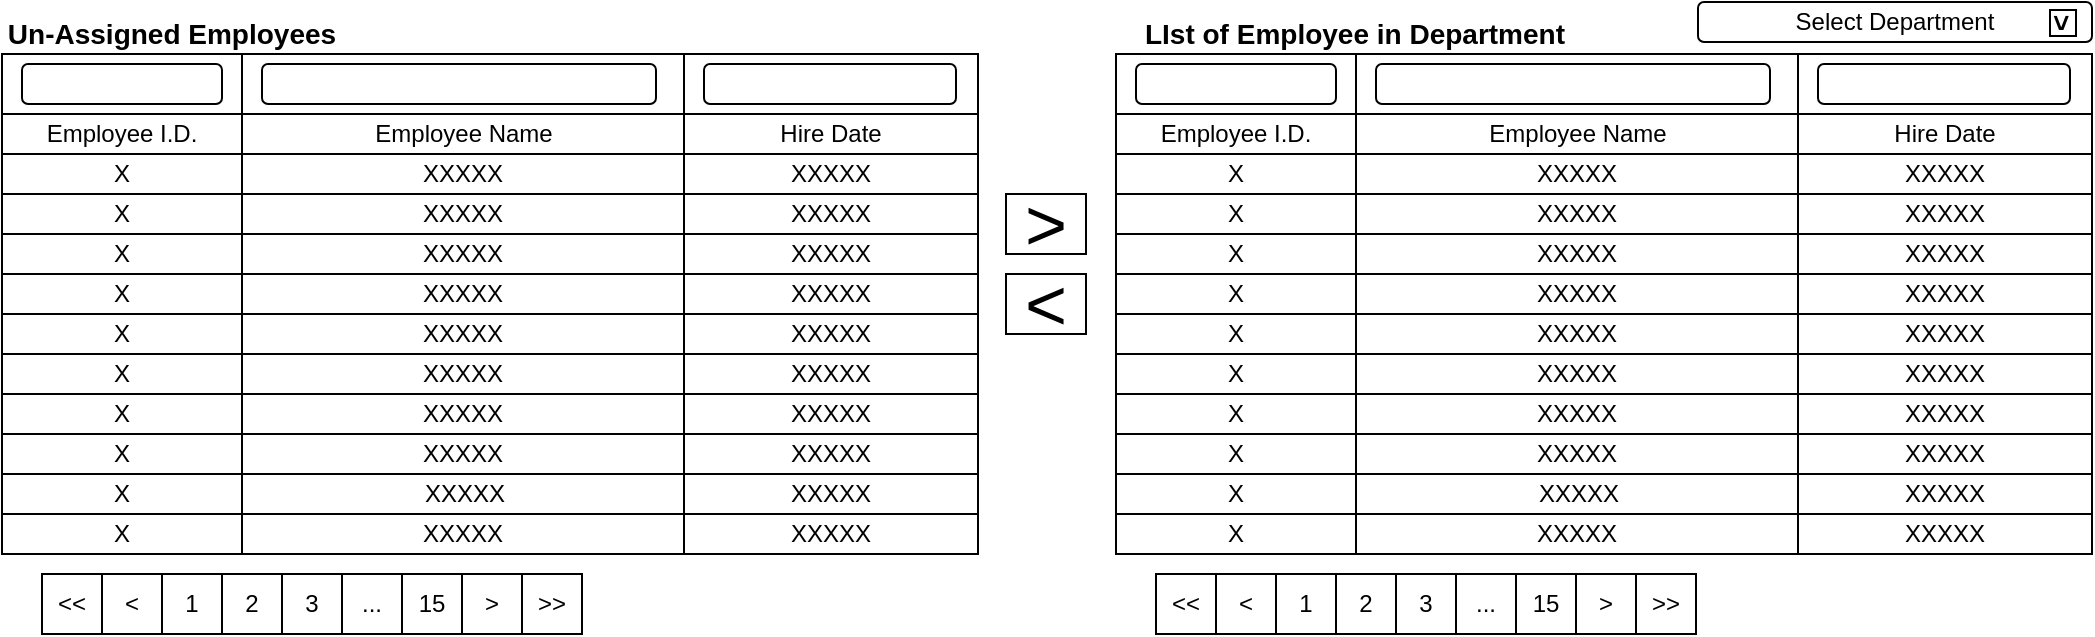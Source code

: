 <mxfile version="12.4.2" type="device" pages="1"><diagram id="bL0WwkCuKKonCKTU5HaB" name="Page-1"><mxGraphModel dx="1086" dy="494" grid="0" gridSize="10" guides="1" tooltips="1" connect="1" arrows="1" fold="1" page="0" pageScale="1" pageWidth="850" pageHeight="1100" math="0" shadow="0"><root><mxCell id="0"/><mxCell id="1" parent="0"/><mxCell id="B8XnHveXFob2aplnVtOJ-1" value="Employee Name" style="rounded=0;whiteSpace=wrap;html=1;" parent="1" vertex="1"><mxGeometry x="240" y="90" width="222" height="20" as="geometry"/></mxCell><mxCell id="B8XnHveXFob2aplnVtOJ-2" value="Employee I.D." style="rounded=0;whiteSpace=wrap;html=1;" parent="1" vertex="1"><mxGeometry x="120" y="90" width="120" height="20" as="geometry"/></mxCell><mxCell id="B8XnHveXFob2aplnVtOJ-3" value="Hire Date" style="rounded=0;whiteSpace=wrap;html=1;" parent="1" vertex="1"><mxGeometry x="461" y="90" width="147" height="20" as="geometry"/></mxCell><mxCell id="B8XnHveXFob2aplnVtOJ-8" value="XXXXX" style="rounded=0;whiteSpace=wrap;html=1;" parent="1" vertex="1"><mxGeometry x="240" y="110" width="221" height="20" as="geometry"/></mxCell><mxCell id="B8XnHveXFob2aplnVtOJ-9" value="X" style="rounded=0;whiteSpace=wrap;html=1;" parent="1" vertex="1"><mxGeometry x="120" y="110" width="120" height="20" as="geometry"/></mxCell><mxCell id="B8XnHveXFob2aplnVtOJ-10" value="XXXXX" style="rounded=0;whiteSpace=wrap;html=1;" parent="1" vertex="1"><mxGeometry x="461" y="110" width="147" height="20" as="geometry"/></mxCell><mxCell id="B8XnHveXFob2aplnVtOJ-22" value="" style="rounded=0;whiteSpace=wrap;html=1;" parent="1" vertex="1"><mxGeometry x="240" y="60" width="222" height="30" as="geometry"/></mxCell><mxCell id="B8XnHveXFob2aplnVtOJ-23" value="" style="rounded=0;whiteSpace=wrap;html=1;" parent="1" vertex="1"><mxGeometry x="120" y="60" width="120" height="30" as="geometry"/></mxCell><mxCell id="B8XnHveXFob2aplnVtOJ-24" value="" style="rounded=0;whiteSpace=wrap;html=1;" parent="1" vertex="1"><mxGeometry x="461" y="60" width="147" height="30" as="geometry"/></mxCell><mxCell id="B8XnHveXFob2aplnVtOJ-29" value="" style="rounded=1;whiteSpace=wrap;html=1;" parent="1" vertex="1"><mxGeometry x="130" y="65" width="100" height="20" as="geometry"/></mxCell><mxCell id="B8XnHveXFob2aplnVtOJ-30" value="" style="rounded=1;whiteSpace=wrap;html=1;" parent="1" vertex="1"><mxGeometry x="250" y="65" width="197" height="20" as="geometry"/></mxCell><mxCell id="B8XnHveXFob2aplnVtOJ-31" value="" style="rounded=1;whiteSpace=wrap;html=1;" parent="1" vertex="1"><mxGeometry x="471" y="65" width="126" height="20" as="geometry"/></mxCell><mxCell id="B8XnHveXFob2aplnVtOJ-37" value="&lt;font style=&quot;font-size: 36px&quot;&gt;&amp;gt;&lt;/font&gt;" style="rounded=0;whiteSpace=wrap;html=1;" parent="1" vertex="1"><mxGeometry x="622" y="130" width="40" height="30" as="geometry"/></mxCell><mxCell id="B8XnHveXFob2aplnVtOJ-47" value="XXXXX" style="rounded=0;whiteSpace=wrap;html=1;" parent="1" vertex="1"><mxGeometry x="240" y="130" width="221" height="20" as="geometry"/></mxCell><mxCell id="B8XnHveXFob2aplnVtOJ-48" value="X" style="rounded=0;whiteSpace=wrap;html=1;" parent="1" vertex="1"><mxGeometry x="120" y="130" width="120" height="20" as="geometry"/></mxCell><mxCell id="B8XnHveXFob2aplnVtOJ-49" value="XXXXX" style="rounded=0;whiteSpace=wrap;html=1;" parent="1" vertex="1"><mxGeometry x="461" y="130" width="147" height="20" as="geometry"/></mxCell><mxCell id="B8XnHveXFob2aplnVtOJ-54" value="XXXXX" style="rounded=0;whiteSpace=wrap;html=1;" parent="1" vertex="1"><mxGeometry x="240" y="150" width="221" height="20" as="geometry"/></mxCell><mxCell id="B8XnHveXFob2aplnVtOJ-55" value="X" style="rounded=0;whiteSpace=wrap;html=1;" parent="1" vertex="1"><mxGeometry x="120" y="150" width="120" height="20" as="geometry"/></mxCell><mxCell id="B8XnHveXFob2aplnVtOJ-56" value="XXXXX" style="rounded=0;whiteSpace=wrap;html=1;" parent="1" vertex="1"><mxGeometry x="461" y="150" width="147" height="20" as="geometry"/></mxCell><mxCell id="B8XnHveXFob2aplnVtOJ-61" value="XXXXX" style="rounded=0;whiteSpace=wrap;html=1;" parent="1" vertex="1"><mxGeometry x="240" y="170" width="221" height="20" as="geometry"/></mxCell><mxCell id="B8XnHveXFob2aplnVtOJ-62" value="X" style="rounded=0;whiteSpace=wrap;html=1;" parent="1" vertex="1"><mxGeometry x="120" y="170" width="120" height="20" as="geometry"/></mxCell><mxCell id="B8XnHveXFob2aplnVtOJ-63" value="XXXXX" style="rounded=0;whiteSpace=wrap;html=1;" parent="1" vertex="1"><mxGeometry x="461" y="170" width="147" height="20" as="geometry"/></mxCell><mxCell id="B8XnHveXFob2aplnVtOJ-68" value="XXXXX" style="rounded=0;whiteSpace=wrap;html=1;" parent="1" vertex="1"><mxGeometry x="240" y="190" width="221" height="20" as="geometry"/></mxCell><mxCell id="B8XnHveXFob2aplnVtOJ-69" value="X" style="rounded=0;whiteSpace=wrap;html=1;" parent="1" vertex="1"><mxGeometry x="120" y="190" width="120" height="20" as="geometry"/></mxCell><mxCell id="B8XnHveXFob2aplnVtOJ-70" value="XXXXX" style="rounded=0;whiteSpace=wrap;html=1;" parent="1" vertex="1"><mxGeometry x="461" y="190" width="147" height="20" as="geometry"/></mxCell><mxCell id="B8XnHveXFob2aplnVtOJ-83" value="XXXXX" style="rounded=0;whiteSpace=wrap;html=1;" parent="1" vertex="1"><mxGeometry x="240" y="210" width="221" height="20" as="geometry"/></mxCell><mxCell id="B8XnHveXFob2aplnVtOJ-84" value="X" style="rounded=0;whiteSpace=wrap;html=1;" parent="1" vertex="1"><mxGeometry x="120" y="210" width="120" height="20" as="geometry"/></mxCell><mxCell id="B8XnHveXFob2aplnVtOJ-85" value="XXXXX" style="rounded=0;whiteSpace=wrap;html=1;" parent="1" vertex="1"><mxGeometry x="461" y="210" width="147" height="20" as="geometry"/></mxCell><mxCell id="B8XnHveXFob2aplnVtOJ-90" value="XXXXX" style="rounded=0;whiteSpace=wrap;html=1;" parent="1" vertex="1"><mxGeometry x="240" y="230" width="221" height="20" as="geometry"/></mxCell><mxCell id="B8XnHveXFob2aplnVtOJ-91" value="X" style="rounded=0;whiteSpace=wrap;html=1;" parent="1" vertex="1"><mxGeometry x="120" y="230" width="120" height="20" as="geometry"/></mxCell><mxCell id="B8XnHveXFob2aplnVtOJ-92" value="XXXXX" style="rounded=0;whiteSpace=wrap;html=1;" parent="1" vertex="1"><mxGeometry x="461" y="230" width="147" height="20" as="geometry"/></mxCell><mxCell id="B8XnHveXFob2aplnVtOJ-97" value="XXXXX" style="rounded=0;whiteSpace=wrap;html=1;" parent="1" vertex="1"><mxGeometry x="240" y="250" width="221" height="20" as="geometry"/></mxCell><mxCell id="B8XnHveXFob2aplnVtOJ-98" value="X" style="rounded=0;whiteSpace=wrap;html=1;" parent="1" vertex="1"><mxGeometry x="120" y="250" width="120" height="20" as="geometry"/></mxCell><mxCell id="B8XnHveXFob2aplnVtOJ-99" value="XXXXX" style="rounded=0;whiteSpace=wrap;html=1;" parent="1" vertex="1"><mxGeometry x="461" y="250" width="147" height="20" as="geometry"/></mxCell><mxCell id="B8XnHveXFob2aplnVtOJ-104" value="XXXXX" style="rounded=0;whiteSpace=wrap;html=1;" parent="1" vertex="1"><mxGeometry x="240" y="270" width="223" height="20" as="geometry"/></mxCell><mxCell id="B8XnHveXFob2aplnVtOJ-105" value="X" style="rounded=0;whiteSpace=wrap;html=1;" parent="1" vertex="1"><mxGeometry x="120" y="270" width="120" height="20" as="geometry"/></mxCell><mxCell id="B8XnHveXFob2aplnVtOJ-106" value="XXXXX" style="rounded=0;whiteSpace=wrap;html=1;" parent="1" vertex="1"><mxGeometry x="461" y="270" width="147" height="20" as="geometry"/></mxCell><mxCell id="B8XnHveXFob2aplnVtOJ-111" value="XXXXX" style="rounded=0;whiteSpace=wrap;html=1;" parent="1" vertex="1"><mxGeometry x="240" y="290" width="221" height="20" as="geometry"/></mxCell><mxCell id="B8XnHveXFob2aplnVtOJ-112" value="X" style="rounded=0;whiteSpace=wrap;html=1;" parent="1" vertex="1"><mxGeometry x="120" y="290" width="120" height="20" as="geometry"/></mxCell><mxCell id="B8XnHveXFob2aplnVtOJ-113" value="XXXXX" style="rounded=0;whiteSpace=wrap;html=1;" parent="1" vertex="1"><mxGeometry x="461" y="290" width="147" height="20" as="geometry"/></mxCell><mxCell id="B8XnHveXFob2aplnVtOJ-118" value="&amp;lt;&amp;lt;" style="whiteSpace=wrap;html=1;aspect=fixed;" parent="1" vertex="1"><mxGeometry x="140" y="320" width="30" height="30" as="geometry"/></mxCell><mxCell id="B8XnHveXFob2aplnVtOJ-119" value="&amp;lt;" style="whiteSpace=wrap;html=1;aspect=fixed;" parent="1" vertex="1"><mxGeometry x="170" y="320" width="30" height="30" as="geometry"/></mxCell><mxCell id="B8XnHveXFob2aplnVtOJ-120" value="1" style="whiteSpace=wrap;html=1;aspect=fixed;" parent="1" vertex="1"><mxGeometry x="200" y="320" width="30" height="30" as="geometry"/></mxCell><mxCell id="B8XnHveXFob2aplnVtOJ-121" value="2" style="whiteSpace=wrap;html=1;aspect=fixed;" parent="1" vertex="1"><mxGeometry x="230" y="320" width="30" height="30" as="geometry"/></mxCell><mxCell id="B8XnHveXFob2aplnVtOJ-122" value="3" style="whiteSpace=wrap;html=1;aspect=fixed;" parent="1" vertex="1"><mxGeometry x="260" y="320" width="30" height="30" as="geometry"/></mxCell><mxCell id="B8XnHveXFob2aplnVtOJ-123" value="..." style="whiteSpace=wrap;html=1;aspect=fixed;" parent="1" vertex="1"><mxGeometry x="290" y="320" width="30" height="30" as="geometry"/></mxCell><mxCell id="B8XnHveXFob2aplnVtOJ-124" value="15" style="whiteSpace=wrap;html=1;aspect=fixed;" parent="1" vertex="1"><mxGeometry x="320" y="320" width="30" height="30" as="geometry"/></mxCell><mxCell id="B8XnHveXFob2aplnVtOJ-125" value="&lt;span style=&quot;font-size: 14px&quot;&gt;&lt;b&gt;Un-Assigned Employees&lt;/b&gt;&lt;/span&gt;" style="text;html=1;strokeColor=none;fillColor=none;align=center;verticalAlign=middle;whiteSpace=wrap;rounded=0;" parent="1" vertex="1"><mxGeometry x="120" y="40" width="170" height="20" as="geometry"/></mxCell><mxCell id="B8XnHveXFob2aplnVtOJ-127" value="&amp;gt;" style="whiteSpace=wrap;html=1;aspect=fixed;" parent="1" vertex="1"><mxGeometry x="350" y="320" width="30" height="30" as="geometry"/></mxCell><mxCell id="B8XnHveXFob2aplnVtOJ-128" value="&amp;gt;&amp;gt;" style="whiteSpace=wrap;html=1;aspect=fixed;" parent="1" vertex="1"><mxGeometry x="380" y="320" width="30" height="30" as="geometry"/></mxCell><mxCell id="3nHQ1I-ev7bmTNXEDP1s-2" value="&lt;font style=&quot;font-size: 36px&quot;&gt;&amp;lt;&lt;/font&gt;" style="rounded=0;whiteSpace=wrap;html=1;" parent="1" vertex="1"><mxGeometry x="622" y="170" width="40" height="30" as="geometry"/></mxCell><mxCell id="avX0c_BbqLqslwnBrZFe-1" value="Employee Name" style="rounded=0;whiteSpace=wrap;html=1;" vertex="1" parent="1"><mxGeometry x="797" y="90" width="222" height="20" as="geometry"/></mxCell><mxCell id="avX0c_BbqLqslwnBrZFe-2" value="Employee I.D." style="rounded=0;whiteSpace=wrap;html=1;" vertex="1" parent="1"><mxGeometry x="677" y="90" width="120" height="20" as="geometry"/></mxCell><mxCell id="avX0c_BbqLqslwnBrZFe-3" value="Hire Date" style="rounded=0;whiteSpace=wrap;html=1;" vertex="1" parent="1"><mxGeometry x="1018" y="90" width="147" height="20" as="geometry"/></mxCell><mxCell id="avX0c_BbqLqslwnBrZFe-4" value="XXXXX" style="rounded=0;whiteSpace=wrap;html=1;" vertex="1" parent="1"><mxGeometry x="797" y="110" width="221" height="20" as="geometry"/></mxCell><mxCell id="avX0c_BbqLqslwnBrZFe-5" value="X" style="rounded=0;whiteSpace=wrap;html=1;" vertex="1" parent="1"><mxGeometry x="677" y="110" width="120" height="20" as="geometry"/></mxCell><mxCell id="avX0c_BbqLqslwnBrZFe-6" value="XXXXX" style="rounded=0;whiteSpace=wrap;html=1;" vertex="1" parent="1"><mxGeometry x="1018" y="110" width="147" height="20" as="geometry"/></mxCell><mxCell id="avX0c_BbqLqslwnBrZFe-7" value="" style="rounded=0;whiteSpace=wrap;html=1;" vertex="1" parent="1"><mxGeometry x="797" y="60" width="222" height="30" as="geometry"/></mxCell><mxCell id="avX0c_BbqLqslwnBrZFe-8" value="" style="rounded=0;whiteSpace=wrap;html=1;" vertex="1" parent="1"><mxGeometry x="677" y="60" width="120" height="30" as="geometry"/></mxCell><mxCell id="avX0c_BbqLqslwnBrZFe-9" value="" style="rounded=0;whiteSpace=wrap;html=1;" vertex="1" parent="1"><mxGeometry x="1018" y="60" width="147" height="30" as="geometry"/></mxCell><mxCell id="avX0c_BbqLqslwnBrZFe-10" value="" style="rounded=1;whiteSpace=wrap;html=1;" vertex="1" parent="1"><mxGeometry x="687" y="65" width="100" height="20" as="geometry"/></mxCell><mxCell id="avX0c_BbqLqslwnBrZFe-11" value="" style="rounded=1;whiteSpace=wrap;html=1;" vertex="1" parent="1"><mxGeometry x="807" y="65" width="197" height="20" as="geometry"/></mxCell><mxCell id="avX0c_BbqLqslwnBrZFe-12" value="" style="rounded=1;whiteSpace=wrap;html=1;" vertex="1" parent="1"><mxGeometry x="1028" y="65" width="126" height="20" as="geometry"/></mxCell><mxCell id="avX0c_BbqLqslwnBrZFe-13" value="XXXXX" style="rounded=0;whiteSpace=wrap;html=1;" vertex="1" parent="1"><mxGeometry x="797" y="130" width="221" height="20" as="geometry"/></mxCell><mxCell id="avX0c_BbqLqslwnBrZFe-14" value="X" style="rounded=0;whiteSpace=wrap;html=1;" vertex="1" parent="1"><mxGeometry x="677" y="130" width="120" height="20" as="geometry"/></mxCell><mxCell id="avX0c_BbqLqslwnBrZFe-15" value="XXXXX" style="rounded=0;whiteSpace=wrap;html=1;" vertex="1" parent="1"><mxGeometry x="1018" y="130" width="147" height="20" as="geometry"/></mxCell><mxCell id="avX0c_BbqLqslwnBrZFe-16" value="XXXXX" style="rounded=0;whiteSpace=wrap;html=1;" vertex="1" parent="1"><mxGeometry x="797" y="150" width="221" height="20" as="geometry"/></mxCell><mxCell id="avX0c_BbqLqslwnBrZFe-17" value="X" style="rounded=0;whiteSpace=wrap;html=1;" vertex="1" parent="1"><mxGeometry x="677" y="150" width="120" height="20" as="geometry"/></mxCell><mxCell id="avX0c_BbqLqslwnBrZFe-18" value="XXXXX" style="rounded=0;whiteSpace=wrap;html=1;" vertex="1" parent="1"><mxGeometry x="1018" y="150" width="147" height="20" as="geometry"/></mxCell><mxCell id="avX0c_BbqLqslwnBrZFe-19" value="XXXXX" style="rounded=0;whiteSpace=wrap;html=1;" vertex="1" parent="1"><mxGeometry x="797" y="170" width="221" height="20" as="geometry"/></mxCell><mxCell id="avX0c_BbqLqslwnBrZFe-20" value="X" style="rounded=0;whiteSpace=wrap;html=1;" vertex="1" parent="1"><mxGeometry x="677" y="170" width="120" height="20" as="geometry"/></mxCell><mxCell id="avX0c_BbqLqslwnBrZFe-21" value="XXXXX" style="rounded=0;whiteSpace=wrap;html=1;" vertex="1" parent="1"><mxGeometry x="1018" y="170" width="147" height="20" as="geometry"/></mxCell><mxCell id="avX0c_BbqLqslwnBrZFe-22" value="XXXXX" style="rounded=0;whiteSpace=wrap;html=1;" vertex="1" parent="1"><mxGeometry x="797" y="190" width="221" height="20" as="geometry"/></mxCell><mxCell id="avX0c_BbqLqslwnBrZFe-23" value="X" style="rounded=0;whiteSpace=wrap;html=1;" vertex="1" parent="1"><mxGeometry x="677" y="190" width="120" height="20" as="geometry"/></mxCell><mxCell id="avX0c_BbqLqslwnBrZFe-24" value="XXXXX" style="rounded=0;whiteSpace=wrap;html=1;" vertex="1" parent="1"><mxGeometry x="1018" y="190" width="147" height="20" as="geometry"/></mxCell><mxCell id="avX0c_BbqLqslwnBrZFe-25" value="XXXXX" style="rounded=0;whiteSpace=wrap;html=1;" vertex="1" parent="1"><mxGeometry x="797" y="210" width="221" height="20" as="geometry"/></mxCell><mxCell id="avX0c_BbqLqslwnBrZFe-26" value="X" style="rounded=0;whiteSpace=wrap;html=1;" vertex="1" parent="1"><mxGeometry x="677" y="210" width="120" height="20" as="geometry"/></mxCell><mxCell id="avX0c_BbqLqslwnBrZFe-27" value="XXXXX" style="rounded=0;whiteSpace=wrap;html=1;" vertex="1" parent="1"><mxGeometry x="1018" y="210" width="147" height="20" as="geometry"/></mxCell><mxCell id="avX0c_BbqLqslwnBrZFe-28" value="XXXXX" style="rounded=0;whiteSpace=wrap;html=1;" vertex="1" parent="1"><mxGeometry x="797" y="230" width="221" height="20" as="geometry"/></mxCell><mxCell id="avX0c_BbqLqslwnBrZFe-29" value="X" style="rounded=0;whiteSpace=wrap;html=1;" vertex="1" parent="1"><mxGeometry x="677" y="230" width="120" height="20" as="geometry"/></mxCell><mxCell id="avX0c_BbqLqslwnBrZFe-30" value="XXXXX" style="rounded=0;whiteSpace=wrap;html=1;" vertex="1" parent="1"><mxGeometry x="1018" y="230" width="147" height="20" as="geometry"/></mxCell><mxCell id="avX0c_BbqLqslwnBrZFe-31" value="XXXXX" style="rounded=0;whiteSpace=wrap;html=1;" vertex="1" parent="1"><mxGeometry x="797" y="250" width="221" height="20" as="geometry"/></mxCell><mxCell id="avX0c_BbqLqslwnBrZFe-32" value="X" style="rounded=0;whiteSpace=wrap;html=1;" vertex="1" parent="1"><mxGeometry x="677" y="250" width="120" height="20" as="geometry"/></mxCell><mxCell id="avX0c_BbqLqslwnBrZFe-33" value="XXXXX" style="rounded=0;whiteSpace=wrap;html=1;" vertex="1" parent="1"><mxGeometry x="1018" y="250" width="147" height="20" as="geometry"/></mxCell><mxCell id="avX0c_BbqLqslwnBrZFe-34" value="XXXXX" style="rounded=0;whiteSpace=wrap;html=1;" vertex="1" parent="1"><mxGeometry x="797" y="270" width="223" height="20" as="geometry"/></mxCell><mxCell id="avX0c_BbqLqslwnBrZFe-35" value="X" style="rounded=0;whiteSpace=wrap;html=1;" vertex="1" parent="1"><mxGeometry x="677" y="270" width="120" height="20" as="geometry"/></mxCell><mxCell id="avX0c_BbqLqslwnBrZFe-36" value="XXXXX" style="rounded=0;whiteSpace=wrap;html=1;" vertex="1" parent="1"><mxGeometry x="1018" y="270" width="147" height="20" as="geometry"/></mxCell><mxCell id="avX0c_BbqLqslwnBrZFe-37" value="XXXXX" style="rounded=0;whiteSpace=wrap;html=1;" vertex="1" parent="1"><mxGeometry x="797" y="290" width="221" height="20" as="geometry"/></mxCell><mxCell id="avX0c_BbqLqslwnBrZFe-38" value="X" style="rounded=0;whiteSpace=wrap;html=1;" vertex="1" parent="1"><mxGeometry x="677" y="290" width="120" height="20" as="geometry"/></mxCell><mxCell id="avX0c_BbqLqslwnBrZFe-39" value="XXXXX" style="rounded=0;whiteSpace=wrap;html=1;" vertex="1" parent="1"><mxGeometry x="1018" y="290" width="147" height="20" as="geometry"/></mxCell><mxCell id="avX0c_BbqLqslwnBrZFe-40" value="&amp;lt;&amp;lt;" style="whiteSpace=wrap;html=1;aspect=fixed;" vertex="1" parent="1"><mxGeometry x="697" y="320" width="30" height="30" as="geometry"/></mxCell><mxCell id="avX0c_BbqLqslwnBrZFe-41" value="&amp;lt;" style="whiteSpace=wrap;html=1;aspect=fixed;" vertex="1" parent="1"><mxGeometry x="727" y="320" width="30" height="30" as="geometry"/></mxCell><mxCell id="avX0c_BbqLqslwnBrZFe-42" value="1" style="whiteSpace=wrap;html=1;aspect=fixed;" vertex="1" parent="1"><mxGeometry x="757" y="320" width="30" height="30" as="geometry"/></mxCell><mxCell id="avX0c_BbqLqslwnBrZFe-43" value="2" style="whiteSpace=wrap;html=1;aspect=fixed;" vertex="1" parent="1"><mxGeometry x="787" y="320" width="30" height="30" as="geometry"/></mxCell><mxCell id="avX0c_BbqLqslwnBrZFe-44" value="3" style="whiteSpace=wrap;html=1;aspect=fixed;" vertex="1" parent="1"><mxGeometry x="817" y="320" width="30" height="30" as="geometry"/></mxCell><mxCell id="avX0c_BbqLqslwnBrZFe-45" value="..." style="whiteSpace=wrap;html=1;aspect=fixed;" vertex="1" parent="1"><mxGeometry x="847" y="320" width="30" height="30" as="geometry"/></mxCell><mxCell id="avX0c_BbqLqslwnBrZFe-46" value="15" style="whiteSpace=wrap;html=1;aspect=fixed;" vertex="1" parent="1"><mxGeometry x="877" y="320" width="30" height="30" as="geometry"/></mxCell><mxCell id="avX0c_BbqLqslwnBrZFe-47" value="&lt;span style=&quot;font-size: 14px&quot;&gt;&lt;b&gt;LIst of Employee in Department&lt;/b&gt;&lt;/span&gt;" style="text;html=1;strokeColor=none;fillColor=none;align=center;verticalAlign=middle;whiteSpace=wrap;rounded=0;" vertex="1" parent="1"><mxGeometry x="677" y="40" width="239" height="20" as="geometry"/></mxCell><mxCell id="avX0c_BbqLqslwnBrZFe-48" value="&amp;gt;" style="whiteSpace=wrap;html=1;aspect=fixed;" vertex="1" parent="1"><mxGeometry x="907" y="320" width="30" height="30" as="geometry"/></mxCell><mxCell id="avX0c_BbqLqslwnBrZFe-49" value="&amp;gt;&amp;gt;" style="whiteSpace=wrap;html=1;aspect=fixed;" vertex="1" parent="1"><mxGeometry x="937" y="320" width="30" height="30" as="geometry"/></mxCell><mxCell id="avX0c_BbqLqslwnBrZFe-50" value="Select Department" style="rounded=1;whiteSpace=wrap;html=1;" vertex="1" parent="1"><mxGeometry x="968" y="34" width="197" height="20" as="geometry"/></mxCell><mxCell id="avX0c_BbqLqslwnBrZFe-51" value="&lt;b&gt;&lt;font style=&quot;font-size: 14px&quot;&gt;&amp;gt;&lt;/font&gt;&lt;/b&gt;" style="whiteSpace=wrap;html=1;aspect=fixed;rotation=90;" vertex="1" parent="1"><mxGeometry x="1144" y="38" width="13" height="13" as="geometry"/></mxCell></root></mxGraphModel></diagram></mxfile>